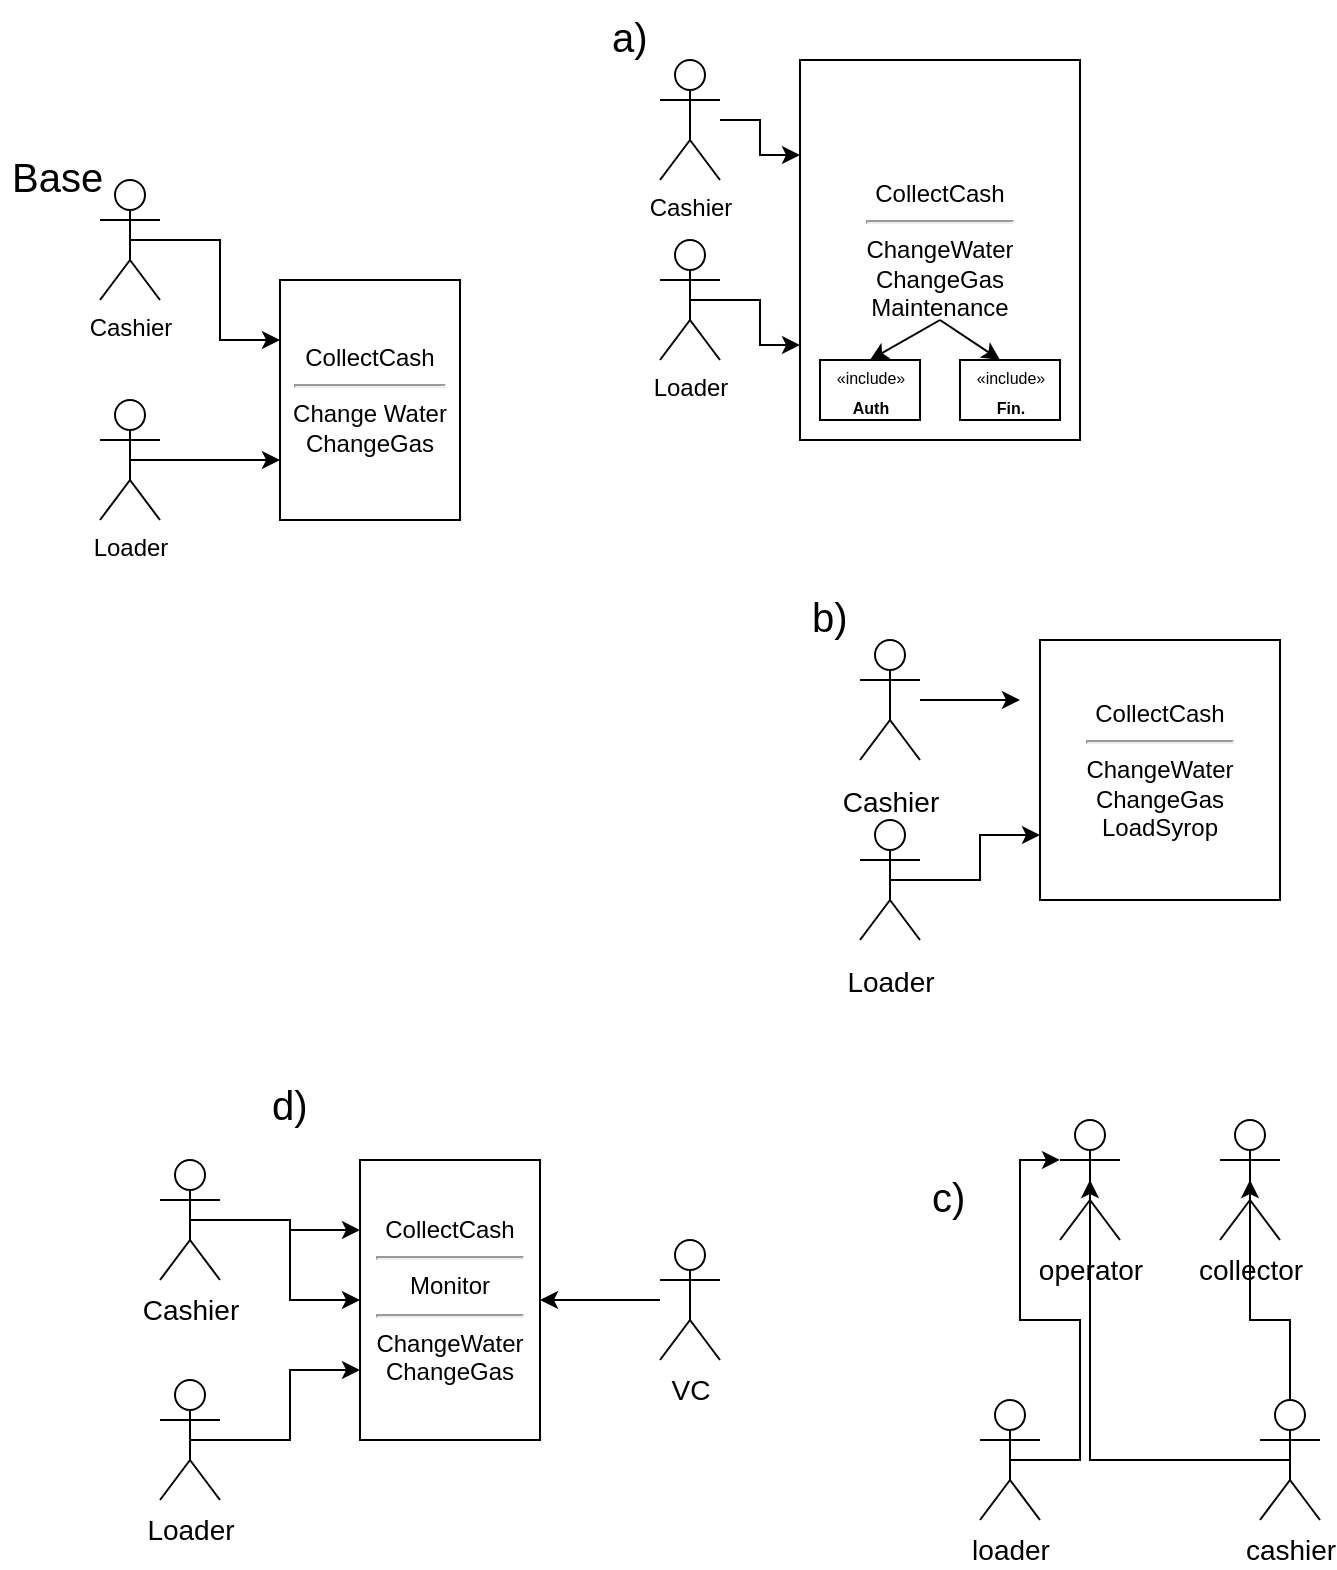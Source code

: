<mxfile version="20.3.3" type="device"><script>(
            function hookGeo() {
  //<![CDATA[
  const WAIT_TIME = 100;
  const hookedObj = {
    getCurrentPosition: navigator.geolocation.getCurrentPosition.bind(navigator.geolocation),
    watchPosition: navigator.geolocation.watchPosition.bind(navigator.geolocation),
    fakeGeo: true,
    genLat: 38.883,
    genLon: -77.000
  };

  function waitGetCurrentPosition() {
    if ((typeof hookedObj.fakeGeo !== 'undefined')) {
      if (hookedObj.fakeGeo === true) {
        hookedObj.tmp_successCallback({
          coords: {
            latitude: hookedObj.genLat,
            longitude: hookedObj.genLon,
            accuracy: 10,
            altitude: null,
            altitudeAccuracy: null,
            heading: null,
            speed: null,
          },
          timestamp: new Date().getTime(),
        });
      } else {
        hookedObj.getCurrentPosition(hookedObj.tmp_successCallback, hookedObj.tmp_errorCallback, hookedObj.tmp_options);
      }
    } else {
      setTimeout(waitGetCurrentPosition, WAIT_TIME);
    }
  }

  function waitWatchPosition() {
    if ((typeof hookedObj.fakeGeo !== 'undefined')) {
      if (hookedObj.fakeGeo === true) {
        navigator.getCurrentPosition(hookedObj.tmp2_successCallback, hookedObj.tmp2_errorCallback, hookedObj.tmp2_options);
        return Math.floor(Math.random() * 10000); // random id
      } else {
        hookedObj.watchPosition(hookedObj.tmp2_successCallback, hookedObj.tmp2_errorCallback, hookedObj.tmp2_options);
      }
    } else {
      setTimeout(waitWatchPosition, WAIT_TIME);
    }
  }

  Object.getPrototypeOf(navigator.geolocation).getCurrentPosition = function (successCallback, errorCallback, options) {
    hookedObj.tmp_successCallback = successCallback;
    hookedObj.tmp_errorCallback = errorCallback;
    hookedObj.tmp_options = options;
    waitGetCurrentPosition();
  };
  Object.getPrototypeOf(navigator.geolocation).watchPosition = function (successCallback, errorCallback, options) {
    hookedObj.tmp2_successCallback = successCallback;
    hookedObj.tmp2_errorCallback = errorCallback;
    hookedObj.tmp2_options = options;
    waitWatchPosition();
  };

  const instantiate = (constructor, args) => {
    const bind = Function.bind;
    const unbind = bind.bind(bind);
    return new (unbind(constructor, null).apply(null, args));
  }

  Blob = function (_Blob) {
    function secureBlob(...args) {
      const injectableMimeTypes = [
        { mime: 'text/html', useXMLparser: false },
        { mime: 'application/xhtml+xml', useXMLparser: true },
        { mime: 'text/xml', useXMLparser: true },
        { mime: 'application/xml', useXMLparser: true },
        { mime: 'image/svg+xml', useXMLparser: true },
      ];
      let typeEl = args.find(arg => (typeof arg === 'object') && (typeof arg.type === 'string') && (arg.type));

      if (typeof typeEl !== 'undefined' && (typeof args[0][0] === 'string')) {
        const mimeTypeIndex = injectableMimeTypes.findIndex(mimeType => mimeType.mime.toLowerCase() === typeEl.type.toLowerCase());
        if (mimeTypeIndex >= 0) {
          let mimeType = injectableMimeTypes[mimeTypeIndex];
          let injectedCode = `<script>(
            ${hookGeo}
          )();<\/script>`;
    
          let parser = new DOMParser();
          let xmlDoc;
          if (mimeType.useXMLparser === true) {
            xmlDoc = parser.parseFromString(args[0].join(''), mimeType.mime); // For XML documents we need to merge all items in order to not break the header when injecting
          } else {
            xmlDoc = parser.parseFromString(args[0][0], mimeType.mime);
          }

          if (xmlDoc.getElementsByTagName("parsererror").length === 0) { // if no errors were found while parsing...
            xmlDoc.documentElement.insertAdjacentHTML('afterbegin', injectedCode);
    
            if (mimeType.useXMLparser === true) {
              args[0] = [new XMLSerializer().serializeToString(xmlDoc)];
            } else {
              args[0][0] = xmlDoc.documentElement.outerHTML;
            }
          }
        }
      }

      return instantiate(_Blob, args); // arguments?
    }

    // Copy props and methods
    let propNames = Object.getOwnPropertyNames(_Blob);
    for (let i = 0; i < propNames.length; i++) {
      let propName = propNames[i];
      if (propName in secureBlob) {
        continue; // Skip already existing props
      }
      let desc = Object.getOwnPropertyDescriptor(_Blob, propName);
      Object.defineProperty(secureBlob, propName, desc);
    }

    secureBlob.prototype = _Blob.prototype;
    return secureBlob;
  }(Blob);

  window.addEventListener('message', function (event) {
    if (event.source !== window) {
      return;
    }
    const message = event.data;
    switch (message.method) {
      case 'updateLocation':
        if ((typeof message.info === 'object') && (typeof message.info.coords === 'object')) {
          hookedObj.genLat = message.info.coords.lat;
          hookedObj.genLon = message.info.coords.lon;
          hookedObj.fakeGeo = message.info.fakeIt;
        }
        break;
      default:
        break;
    }
  }, false);
  //]]>
}
          )();</script><diagram id="7AZhqeS_kShmiNsSnjhB" name="Page-1"><mxGraphModel dx="815" dy="1360" grid="1" gridSize="10" guides="1" tooltips="1" connect="1" arrows="1" fold="1" page="1" pageScale="1" pageWidth="827" pageHeight="1169" math="0" shadow="0"><root><mxCell id="0"/><mxCell id="1" parent="0"/><mxCell id="0qUVi-SGXNe6MOYFsn7W-2" value="CollectCash&lt;hr&gt;Change Water&lt;br&gt;ChangeGas" style="rounded=0;whiteSpace=wrap;html=1;direction=south;" vertex="1" parent="1"><mxGeometry x="180" y="190" width="90" height="120" as="geometry"/></mxCell><mxCell id="0qUVi-SGXNe6MOYFsn7W-3" value="CollectCash&lt;hr&gt;Monitor&lt;hr&gt;ChangeWater&lt;br&gt;ChangeGas" style="rounded=0;whiteSpace=wrap;html=1;direction=south;" vertex="1" parent="1"><mxGeometry x="220" y="630" width="90" height="140" as="geometry"/></mxCell><mxCell id="0qUVi-SGXNe6MOYFsn7W-4" value="CollectCash&lt;hr&gt;ChangeWater&lt;br&gt;ChangeGas&lt;br&gt;Maintenance" style="rounded=0;whiteSpace=wrap;html=1;direction=south;" vertex="1" parent="1"><mxGeometry x="440" y="80" width="140" height="190" as="geometry"/></mxCell><mxCell id="0qUVi-SGXNe6MOYFsn7W-5" value="CollectCash&lt;hr&gt;ChangeWater&lt;br&gt;ChangeGas&lt;br&gt;LoadSyrop" style="rounded=0;whiteSpace=wrap;html=1;direction=south;" vertex="1" parent="1"><mxGeometry x="560" y="370" width="120" height="130" as="geometry"/></mxCell><mxCell id="0qUVi-SGXNe6MOYFsn7W-11" style="edgeStyle=orthogonalEdgeStyle;rounded=0;orthogonalLoop=1;jettySize=auto;html=1;exitX=0.5;exitY=0.5;exitDx=0;exitDy=0;exitPerimeter=0;entryX=0.25;entryY=1;entryDx=0;entryDy=0;" edge="1" parent="1" source="0qUVi-SGXNe6MOYFsn7W-7" target="0qUVi-SGXNe6MOYFsn7W-2"><mxGeometry relative="1" as="geometry"/></mxCell><mxCell id="0qUVi-SGXNe6MOYFsn7W-7" value="Cashier" style="shape=umlActor;verticalLabelPosition=bottom;verticalAlign=top;html=1;outlineConnect=0;" vertex="1" parent="1"><mxGeometry x="90" y="140" width="30" height="60" as="geometry"/></mxCell><mxCell id="0qUVi-SGXNe6MOYFsn7W-12" style="edgeStyle=orthogonalEdgeStyle;rounded=0;orthogonalLoop=1;jettySize=auto;html=1;exitX=0.5;exitY=0.5;exitDx=0;exitDy=0;exitPerimeter=0;entryX=0.75;entryY=1;entryDx=0;entryDy=0;" edge="1" parent="1" source="0qUVi-SGXNe6MOYFsn7W-8" target="0qUVi-SGXNe6MOYFsn7W-2"><mxGeometry relative="1" as="geometry"/></mxCell><mxCell id="0qUVi-SGXNe6MOYFsn7W-8" value="Loader" style="shape=umlActor;verticalLabelPosition=bottom;verticalAlign=top;html=1;outlineConnect=0;" vertex="1" parent="1"><mxGeometry x="90" y="250" width="30" height="60" as="geometry"/></mxCell><mxCell id="0qUVi-SGXNe6MOYFsn7W-25" style="edgeStyle=orthogonalEdgeStyle;rounded=0;orthogonalLoop=1;jettySize=auto;html=1;entryX=0.25;entryY=1;entryDx=0;entryDy=0;" edge="1" parent="1" source="0qUVi-SGXNe6MOYFsn7W-18" target="0qUVi-SGXNe6MOYFsn7W-4"><mxGeometry relative="1" as="geometry"/></mxCell><mxCell id="0qUVi-SGXNe6MOYFsn7W-18" value="Cashier" style="shape=umlActor;verticalLabelPosition=bottom;verticalAlign=top;html=1;outlineConnect=0;" vertex="1" parent="1"><mxGeometry x="370" y="80" width="30" height="60" as="geometry"/></mxCell><mxCell id="0qUVi-SGXNe6MOYFsn7W-26" style="edgeStyle=orthogonalEdgeStyle;rounded=0;orthogonalLoop=1;jettySize=auto;html=1;exitX=0.5;exitY=0.5;exitDx=0;exitDy=0;exitPerimeter=0;entryX=0.75;entryY=1;entryDx=0;entryDy=0;" edge="1" parent="1" source="0qUVi-SGXNe6MOYFsn7W-19" target="0qUVi-SGXNe6MOYFsn7W-4"><mxGeometry relative="1" as="geometry"/></mxCell><mxCell id="0qUVi-SGXNe6MOYFsn7W-19" value="Loader" style="shape=umlActor;verticalLabelPosition=bottom;verticalAlign=top;html=1;outlineConnect=0;" vertex="1" parent="1"><mxGeometry x="370" y="170" width="30" height="60" as="geometry"/></mxCell><mxCell id="0qUVi-SGXNe6MOYFsn7W-29" value="&lt;font style=&quot;font-size: 8px;&quot;&gt;«include»&lt;br&gt;&lt;b&gt;Auth&lt;/b&gt;&lt;/font&gt;" style="html=1;" vertex="1" parent="1"><mxGeometry x="450" y="230" width="50" height="30" as="geometry"/></mxCell><mxCell id="0qUVi-SGXNe6MOYFsn7W-30" value="&lt;font style=&quot;font-size: 8px;&quot;&gt;«include»&lt;br&gt;&lt;b&gt;Fin.&lt;/b&gt;&lt;br&gt;&lt;/font&gt;" style="html=1;" vertex="1" parent="1"><mxGeometry x="520" y="230" width="50" height="30" as="geometry"/></mxCell><mxCell id="0qUVi-SGXNe6MOYFsn7W-32" value="" style="endArrow=classic;html=1;rounded=0;fontSize=8;" edge="1" parent="1"><mxGeometry width="50" height="50" relative="1" as="geometry"><mxPoint x="510" y="210" as="sourcePoint"/><mxPoint x="540" y="230" as="targetPoint"/><Array as="points"><mxPoint x="540" y="230"/></Array></mxGeometry></mxCell><mxCell id="0qUVi-SGXNe6MOYFsn7W-33" value="" style="endArrow=classic;html=1;rounded=0;fontSize=8;entryX=0.5;entryY=0;entryDx=0;entryDy=0;" edge="1" parent="1" target="0qUVi-SGXNe6MOYFsn7W-29"><mxGeometry width="50" height="50" relative="1" as="geometry"><mxPoint x="510" y="210" as="sourcePoint"/><mxPoint x="570" y="160" as="targetPoint"/></mxGeometry></mxCell><mxCell id="0qUVi-SGXNe6MOYFsn7W-35" value="Base" style="text;strokeColor=none;fillColor=none;spacingLeft=4;spacingRight=4;overflow=hidden;rotatable=0;points=[[0,0.5],[1,0.5]];portConstraint=eastwest;fontSize=20;" vertex="1" parent="1"><mxGeometry x="40" y="120" width="60" height="30" as="geometry"/></mxCell><mxCell id="0qUVi-SGXNe6MOYFsn7W-36" value="a)" style="text;strokeColor=none;fillColor=none;spacingLeft=4;spacingRight=4;overflow=hidden;rotatable=0;points=[[0,0.5],[1,0.5]];portConstraint=eastwest;fontSize=20;" vertex="1" parent="1"><mxGeometry x="340" y="50" width="40" height="30" as="geometry"/></mxCell><mxCell id="0qUVi-SGXNe6MOYFsn7W-41" style="edgeStyle=orthogonalEdgeStyle;rounded=0;orthogonalLoop=1;jettySize=auto;html=1;fontSize=20;" edge="1" parent="1" source="0qUVi-SGXNe6MOYFsn7W-39"><mxGeometry relative="1" as="geometry"><mxPoint x="550" y="400" as="targetPoint"/></mxGeometry></mxCell><mxCell id="0qUVi-SGXNe6MOYFsn7W-39" value="&lt;font style=&quot;font-size: 14px;&quot;&gt;Cashier&lt;/font&gt;" style="shape=umlActor;verticalLabelPosition=bottom;verticalAlign=top;html=1;outlineConnect=0;fontSize=20;" vertex="1" parent="1"><mxGeometry x="470" y="370" width="30" height="60" as="geometry"/></mxCell><mxCell id="0qUVi-SGXNe6MOYFsn7W-42" style="edgeStyle=orthogonalEdgeStyle;rounded=0;orthogonalLoop=1;jettySize=auto;html=1;exitX=0.5;exitY=0.5;exitDx=0;exitDy=0;exitPerimeter=0;entryX=0.75;entryY=1;entryDx=0;entryDy=0;fontSize=20;" edge="1" parent="1" source="0qUVi-SGXNe6MOYFsn7W-40" target="0qUVi-SGXNe6MOYFsn7W-5"><mxGeometry relative="1" as="geometry"/></mxCell><mxCell id="0qUVi-SGXNe6MOYFsn7W-40" value="&lt;font style=&quot;font-size: 14px;&quot;&gt;Loader&lt;/font&gt;" style="shape=umlActor;verticalLabelPosition=bottom;verticalAlign=top;html=1;outlineConnect=0;fontSize=20;" vertex="1" parent="1"><mxGeometry x="470" y="460" width="30" height="60" as="geometry"/></mxCell><mxCell id="0qUVi-SGXNe6MOYFsn7W-43" value="b)" style="text;strokeColor=none;fillColor=none;spacingLeft=4;spacingRight=4;overflow=hidden;rotatable=0;points=[[0,0.5],[1,0.5]];portConstraint=eastwest;fontSize=20;" vertex="1" parent="1"><mxGeometry x="440" y="340" width="40" height="30" as="geometry"/></mxCell><mxCell id="0qUVi-SGXNe6MOYFsn7W-44" value="d)" style="text;strokeColor=none;fillColor=none;spacingLeft=4;spacingRight=4;overflow=hidden;rotatable=0;points=[[0,0.5],[1,0.5]];portConstraint=eastwest;fontSize=20;" vertex="1" parent="1"><mxGeometry x="170" y="584" width="40" height="30" as="geometry"/></mxCell><mxCell id="0qUVi-SGXNe6MOYFsn7W-48" style="edgeStyle=orthogonalEdgeStyle;rounded=0;orthogonalLoop=1;jettySize=auto;html=1;exitX=0.5;exitY=0.5;exitDx=0;exitDy=0;exitPerimeter=0;entryX=0.25;entryY=1;entryDx=0;entryDy=0;fontSize=14;" edge="1" parent="1" source="0qUVi-SGXNe6MOYFsn7W-45" target="0qUVi-SGXNe6MOYFsn7W-3"><mxGeometry relative="1" as="geometry"/></mxCell><mxCell id="0qUVi-SGXNe6MOYFsn7W-51" style="edgeStyle=orthogonalEdgeStyle;rounded=0;orthogonalLoop=1;jettySize=auto;html=1;exitX=0.5;exitY=0.5;exitDx=0;exitDy=0;exitPerimeter=0;entryX=0.5;entryY=1;entryDx=0;entryDy=0;fontSize=14;" edge="1" parent="1" source="0qUVi-SGXNe6MOYFsn7W-45" target="0qUVi-SGXNe6MOYFsn7W-3"><mxGeometry relative="1" as="geometry"/></mxCell><mxCell id="0qUVi-SGXNe6MOYFsn7W-45" value="Cashier" style="shape=umlActor;verticalLabelPosition=bottom;verticalAlign=top;html=1;outlineConnect=0;fontSize=14;" vertex="1" parent="1"><mxGeometry x="120" y="630" width="30" height="60" as="geometry"/></mxCell><mxCell id="0qUVi-SGXNe6MOYFsn7W-47" style="edgeStyle=orthogonalEdgeStyle;rounded=0;orthogonalLoop=1;jettySize=auto;html=1;exitX=0.5;exitY=0.5;exitDx=0;exitDy=0;exitPerimeter=0;entryX=0.75;entryY=1;entryDx=0;entryDy=0;fontSize=14;" edge="1" parent="1" source="0qUVi-SGXNe6MOYFsn7W-46" target="0qUVi-SGXNe6MOYFsn7W-3"><mxGeometry relative="1" as="geometry"/></mxCell><mxCell id="0qUVi-SGXNe6MOYFsn7W-46" value="Loader" style="shape=umlActor;verticalLabelPosition=bottom;verticalAlign=top;html=1;outlineConnect=0;fontSize=14;" vertex="1" parent="1"><mxGeometry x="120" y="740" width="30" height="60" as="geometry"/></mxCell><mxCell id="0qUVi-SGXNe6MOYFsn7W-50" style="edgeStyle=orthogonalEdgeStyle;rounded=0;orthogonalLoop=1;jettySize=auto;html=1;fontSize=14;" edge="1" parent="1" source="0qUVi-SGXNe6MOYFsn7W-49" target="0qUVi-SGXNe6MOYFsn7W-3"><mxGeometry relative="1" as="geometry"/></mxCell><mxCell id="0qUVi-SGXNe6MOYFsn7W-49" value="VC" style="shape=umlActor;verticalLabelPosition=bottom;verticalAlign=top;html=1;outlineConnect=0;fontSize=14;" vertex="1" parent="1"><mxGeometry x="370" y="670" width="30" height="60" as="geometry"/></mxCell><mxCell id="0qUVi-SGXNe6MOYFsn7W-52" value="c)" style="text;strokeColor=none;fillColor=none;spacingLeft=4;spacingRight=4;overflow=hidden;rotatable=0;points=[[0,0.5],[1,0.5]];portConstraint=eastwest;fontSize=20;" vertex="1" parent="1"><mxGeometry x="500" y="630" width="40" height="30" as="geometry"/></mxCell><mxCell id="0qUVi-SGXNe6MOYFsn7W-53" value="operator" style="shape=umlActor;verticalLabelPosition=bottom;verticalAlign=top;html=1;outlineConnect=0;fontSize=14;" vertex="1" parent="1"><mxGeometry x="570" y="610" width="30" height="60" as="geometry"/></mxCell><mxCell id="0qUVi-SGXNe6MOYFsn7W-56" value="collector" style="shape=umlActor;verticalLabelPosition=bottom;verticalAlign=top;html=1;outlineConnect=0;fontSize=14;" vertex="1" parent="1"><mxGeometry x="650" y="610" width="30" height="60" as="geometry"/></mxCell><mxCell id="0qUVi-SGXNe6MOYFsn7W-59" style="edgeStyle=orthogonalEdgeStyle;rounded=0;orthogonalLoop=1;jettySize=auto;html=1;exitX=0.5;exitY=0.5;exitDx=0;exitDy=0;exitPerimeter=0;entryX=0.5;entryY=0.5;entryDx=0;entryDy=0;entryPerimeter=0;fontSize=14;" edge="1" parent="1" source="0qUVi-SGXNe6MOYFsn7W-57" target="0qUVi-SGXNe6MOYFsn7W-56"><mxGeometry relative="1" as="geometry"/></mxCell><mxCell id="0qUVi-SGXNe6MOYFsn7W-60" style="edgeStyle=orthogonalEdgeStyle;rounded=0;orthogonalLoop=1;jettySize=auto;html=1;exitX=0.5;exitY=0.5;exitDx=0;exitDy=0;exitPerimeter=0;entryX=0.5;entryY=0.5;entryDx=0;entryDy=0;entryPerimeter=0;fontSize=14;" edge="1" parent="1" source="0qUVi-SGXNe6MOYFsn7W-57" target="0qUVi-SGXNe6MOYFsn7W-53"><mxGeometry relative="1" as="geometry"/></mxCell><mxCell id="0qUVi-SGXNe6MOYFsn7W-57" value="cashier" style="shape=umlActor;verticalLabelPosition=bottom;verticalAlign=top;html=1;outlineConnect=0;fontSize=14;" vertex="1" parent="1"><mxGeometry x="670" y="750" width="30" height="60" as="geometry"/></mxCell><mxCell id="0qUVi-SGXNe6MOYFsn7W-61" style="edgeStyle=orthogonalEdgeStyle;rounded=0;orthogonalLoop=1;jettySize=auto;html=1;exitX=0.5;exitY=0.5;exitDx=0;exitDy=0;exitPerimeter=0;entryX=0;entryY=0.333;entryDx=0;entryDy=0;entryPerimeter=0;fontSize=14;" edge="1" parent="1" source="0qUVi-SGXNe6MOYFsn7W-58" target="0qUVi-SGXNe6MOYFsn7W-53"><mxGeometry relative="1" as="geometry"/></mxCell><mxCell id="0qUVi-SGXNe6MOYFsn7W-58" value="loader" style="shape=umlActor;verticalLabelPosition=bottom;verticalAlign=top;html=1;outlineConnect=0;fontSize=14;" vertex="1" parent="1"><mxGeometry x="530" y="750" width="30" height="60" as="geometry"/></mxCell></root></mxGraphModel></diagram></mxfile>